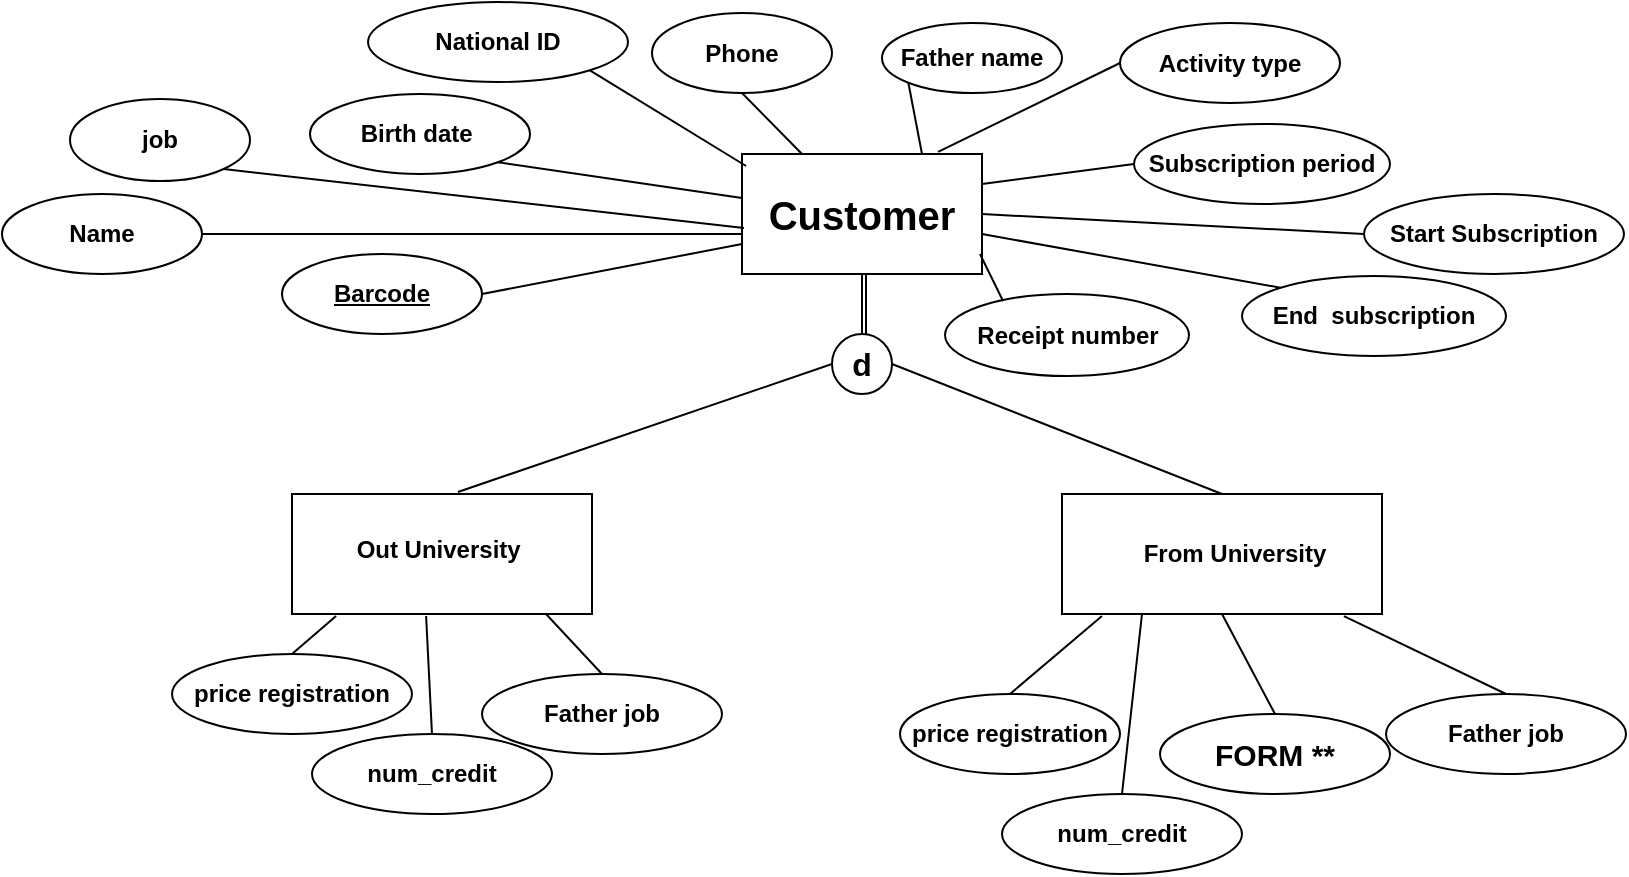 <mxfile version="11.2.1" type="device" pages="1"><diagram id="W5qafMmg7pl8Vo_utbiY" name="Page-1"><mxGraphModel dx="868" dy="484" grid="1" gridSize="10" guides="1" tooltips="1" connect="1" arrows="1" fold="1" page="1" pageScale="1" pageWidth="850" pageHeight="1100" math="0" shadow="0"><root><mxCell id="0"/><mxCell id="1" parent="0"/><mxCell id="XIlT9VNvXLsVi9u099tb-1" value="" style="rounded=0;whiteSpace=wrap;html=1;" parent="1" vertex="1"><mxGeometry x="390" y="80" width="120" height="60" as="geometry"/></mxCell><mxCell id="XIlT9VNvXLsVi9u099tb-2" value="&lt;b&gt;&lt;u&gt;Barcode&lt;/u&gt;&lt;/b&gt;" style="ellipse;whiteSpace=wrap;html=1;" parent="1" vertex="1"><mxGeometry x="160" y="130" width="100" height="40" as="geometry"/></mxCell><mxCell id="XIlT9VNvXLsVi9u099tb-3" value="" style="ellipse;whiteSpace=wrap;html=1;" parent="1" vertex="1"><mxGeometry x="20" y="100" width="100" height="40" as="geometry"/></mxCell><mxCell id="XIlT9VNvXLsVi9u099tb-4" value="&lt;b style=&quot;white-space: normal&quot;&gt;Birth date&amp;nbsp;&lt;/b&gt;" style="ellipse;whiteSpace=wrap;html=1;" parent="1" vertex="1"><mxGeometry x="174" y="50" width="110" height="40" as="geometry"/></mxCell><mxCell id="XIlT9VNvXLsVi9u099tb-5" value="&lt;b style=&quot;white-space: normal&quot;&gt;National ID&lt;/b&gt;" style="ellipse;whiteSpace=wrap;html=1;" parent="1" vertex="1"><mxGeometry x="203" y="4" width="130" height="40" as="geometry"/></mxCell><mxCell id="XIlT9VNvXLsVi9u099tb-7" value="&lt;b style=&quot;white-space: normal&quot;&gt;Father job&lt;/b&gt;" style="ellipse;whiteSpace=wrap;html=1;" parent="1" vertex="1"><mxGeometry x="260" y="340" width="120" height="40" as="geometry"/></mxCell><mxCell id="XIlT9VNvXLsVi9u099tb-8" value="&lt;b style=&quot;white-space: normal&quot;&gt;Activity type&lt;/b&gt;" style="ellipse;whiteSpace=wrap;html=1;" parent="1" vertex="1"><mxGeometry x="579" y="14.5" width="110" height="40" as="geometry"/></mxCell><mxCell id="XIlT9VNvXLsVi9u099tb-9" value="&lt;b style=&quot;white-space: normal&quot;&gt;Subscription period&lt;/b&gt;" style="ellipse;whiteSpace=wrap;html=1;" parent="1" vertex="1"><mxGeometry x="586" y="65" width="128" height="40" as="geometry"/></mxCell><mxCell id="XIlT9VNvXLsVi9u099tb-10" value="&lt;div&gt;&lt;b&gt;Start Subscription&lt;/b&gt;&lt;/div&gt;" style="ellipse;whiteSpace=wrap;html=1;" parent="1" vertex="1"><mxGeometry x="701" y="100" width="130" height="40" as="geometry"/></mxCell><mxCell id="XIlT9VNvXLsVi9u099tb-11" value="&lt;div&gt;&lt;div&gt;&lt;b&gt;End&amp;nbsp; subscription&lt;/b&gt;&lt;/div&gt;&lt;/div&gt;" style="ellipse;whiteSpace=wrap;html=1;" parent="1" vertex="1"><mxGeometry x="640" y="141" width="132" height="40" as="geometry"/></mxCell><mxCell id="XIlT9VNvXLsVi9u099tb-13" value="" style="endArrow=none;html=1;entryX=0;entryY=0.75;entryDx=0;entryDy=0;exitX=1;exitY=0.5;exitDx=0;exitDy=0;" parent="1" source="XIlT9VNvXLsVi9u099tb-2" target="XIlT9VNvXLsVi9u099tb-1" edge="1"><mxGeometry width="50" height="50" relative="1" as="geometry"><mxPoint x="70" y="250" as="sourcePoint"/><mxPoint x="120" y="200" as="targetPoint"/></mxGeometry></mxCell><mxCell id="XIlT9VNvXLsVi9u099tb-14" value="" style="endArrow=none;html=1;exitX=1;exitY=0.5;exitDx=0;exitDy=0;" parent="1" source="XIlT9VNvXLsVi9u099tb-3" edge="1"><mxGeometry width="50" height="50" relative="1" as="geometry"><mxPoint x="70" y="250" as="sourcePoint"/><mxPoint x="390" y="120" as="targetPoint"/></mxGeometry></mxCell><mxCell id="XIlT9VNvXLsVi9u099tb-15" value="" style="endArrow=none;html=1;exitX=1;exitY=1;exitDx=0;exitDy=0;entryX=0;entryY=0.367;entryDx=0;entryDy=0;entryPerimeter=0;" parent="1" source="XIlT9VNvXLsVi9u099tb-4" target="XIlT9VNvXLsVi9u099tb-1" edge="1"><mxGeometry width="50" height="50" relative="1" as="geometry"><mxPoint x="70" y="250" as="sourcePoint"/><mxPoint x="360" y="100" as="targetPoint"/></mxGeometry></mxCell><mxCell id="XIlT9VNvXLsVi9u099tb-16" value="" style="endArrow=none;html=1;entryX=0.017;entryY=0.1;entryDx=0;entryDy=0;entryPerimeter=0;exitX=1;exitY=1;exitDx=0;exitDy=0;" parent="1" source="XIlT9VNvXLsVi9u099tb-5" target="XIlT9VNvXLsVi9u099tb-1" edge="1"><mxGeometry width="50" height="50" relative="1" as="geometry"><mxPoint x="70" y="250" as="sourcePoint"/><mxPoint x="120" y="200" as="targetPoint"/></mxGeometry></mxCell><mxCell id="XIlT9VNvXLsVi9u099tb-17" value="" style="endArrow=none;html=1;entryX=0.25;entryY=0;entryDx=0;entryDy=0;exitX=0.5;exitY=1;exitDx=0;exitDy=0;" parent="1" source="XIlT9VNvXLsVi9u099tb-91" target="XIlT9VNvXLsVi9u099tb-1" edge="1"><mxGeometry width="50" height="50" relative="1" as="geometry"><mxPoint x="380" y="30" as="sourcePoint"/><mxPoint x="120" y="200" as="targetPoint"/></mxGeometry></mxCell><mxCell id="XIlT9VNvXLsVi9u099tb-18" value="" style="endArrow=none;html=1;exitX=0.5;exitY=0;exitDx=0;exitDy=0;" parent="1" source="XIlT9VNvXLsVi9u099tb-7" edge="1"><mxGeometry width="50" height="50" relative="1" as="geometry"><mxPoint x="278" y="370" as="sourcePoint"/><mxPoint x="292" y="310" as="targetPoint"/></mxGeometry></mxCell><mxCell id="XIlT9VNvXLsVi9u099tb-19" value="" style="endArrow=none;html=1;exitX=0.817;exitY=-0.017;exitDx=0;exitDy=0;exitPerimeter=0;entryX=0;entryY=0.5;entryDx=0;entryDy=0;" parent="1" source="XIlT9VNvXLsVi9u099tb-1" target="XIlT9VNvXLsVi9u099tb-8" edge="1"><mxGeometry width="50" height="50" relative="1" as="geometry"><mxPoint x="70" y="250" as="sourcePoint"/><mxPoint x="510" y="70" as="targetPoint"/></mxGeometry></mxCell><mxCell id="XIlT9VNvXLsVi9u099tb-22" value="" style="endArrow=none;html=1;entryX=0;entryY=0.5;entryDx=0;entryDy=0;exitX=1;exitY=0.25;exitDx=0;exitDy=0;" parent="1" source="XIlT9VNvXLsVi9u099tb-1" target="XIlT9VNvXLsVi9u099tb-9" edge="1"><mxGeometry width="50" height="50" relative="1" as="geometry"><mxPoint x="70" y="250" as="sourcePoint"/><mxPoint x="120" y="200" as="targetPoint"/></mxGeometry></mxCell><mxCell id="XIlT9VNvXLsVi9u099tb-23" value="" style="endArrow=none;html=1;entryX=0;entryY=0.5;entryDx=0;entryDy=0;exitX=1;exitY=0.5;exitDx=0;exitDy=0;" parent="1" source="XIlT9VNvXLsVi9u099tb-1" target="XIlT9VNvXLsVi9u099tb-10" edge="1"><mxGeometry width="50" height="50" relative="1" as="geometry"><mxPoint x="70" y="250" as="sourcePoint"/><mxPoint x="120" y="200" as="targetPoint"/></mxGeometry></mxCell><mxCell id="XIlT9VNvXLsVi9u099tb-24" value="" style="endArrow=none;html=1;entryX=0;entryY=0;entryDx=0;entryDy=0;exitX=1;exitY=0.75;exitDx=0;exitDy=0;" parent="1" target="XIlT9VNvXLsVi9u099tb-11" edge="1"><mxGeometry width="50" height="50" relative="1" as="geometry"><mxPoint x="510" y="120" as="sourcePoint"/><mxPoint x="670" y="172" as="targetPoint"/></mxGeometry></mxCell><mxCell id="XIlT9VNvXLsVi9u099tb-25" value="&lt;span style=&quot;font-size: 20px&quot;&gt;&lt;b&gt;Customer&lt;/b&gt;&lt;/span&gt;" style="text;html=1;strokeColor=none;fillColor=none;align=center;verticalAlign=middle;whiteSpace=wrap;rounded=0;" parent="1" vertex="1"><mxGeometry x="410" y="100" width="80" height="20" as="geometry"/></mxCell><mxCell id="XIlT9VNvXLsVi9u099tb-27" value="&lt;b&gt;Name&lt;/b&gt;" style="text;html=1;strokeColor=none;fillColor=none;align=center;verticalAlign=middle;whiteSpace=wrap;rounded=0;" parent="1" vertex="1"><mxGeometry x="50" y="110" width="40" height="20" as="geometry"/></mxCell><mxCell id="XIlT9VNvXLsVi9u099tb-40" value="&lt;b style=&quot;white-space: normal&quot;&gt;Receipt number&lt;/b&gt;" style="ellipse;whiteSpace=wrap;html=1;" parent="1" vertex="1"><mxGeometry x="491.5" y="150" width="122" height="41" as="geometry"/></mxCell><mxCell id="XIlT9VNvXLsVi9u099tb-41" value="" style="endArrow=none;html=1;entryX=0.238;entryY=0.085;entryDx=0;entryDy=0;entryPerimeter=0;" parent="1" target="XIlT9VNvXLsVi9u099tb-40" edge="1"><mxGeometry width="50" height="50" relative="1" as="geometry"><mxPoint x="509" y="130" as="sourcePoint"/><mxPoint x="120" y="220" as="targetPoint"/></mxGeometry></mxCell><mxCell id="XIlT9VNvXLsVi9u099tb-43" value="" style="endArrow=none;html=1;entryX=0.5;entryY=1;entryDx=0;entryDy=0;" parent="1" target="XIlT9VNvXLsVi9u099tb-1" edge="1"><mxGeometry width="50" height="50" relative="1" as="geometry"><mxPoint x="450" y="170" as="sourcePoint"/><mxPoint x="120" y="220" as="targetPoint"/></mxGeometry></mxCell><mxCell id="XIlT9VNvXLsVi9u099tb-44" value="&lt;b&gt;&lt;font style=&quot;font-size: 16px&quot;&gt;d&lt;/font&gt;&lt;/b&gt;" style="ellipse;whiteSpace=wrap;html=1;aspect=fixed;" parent="1" vertex="1"><mxGeometry x="435" y="170" width="30" height="30" as="geometry"/></mxCell><mxCell id="XIlT9VNvXLsVi9u099tb-47" value="" style="endArrow=none;html=1;entryX=0;entryY=0.5;entryDx=0;entryDy=0;exitX=0.553;exitY=-0.017;exitDx=0;exitDy=0;exitPerimeter=0;" parent="1" source="XIlT9VNvXLsVi9u099tb-50" target="XIlT9VNvXLsVi9u099tb-44" edge="1"><mxGeometry width="50" height="50" relative="1" as="geometry"><mxPoint x="280" y="240" as="sourcePoint"/><mxPoint x="120" y="220" as="targetPoint"/></mxGeometry></mxCell><mxCell id="XIlT9VNvXLsVi9u099tb-48" value="" style="endArrow=none;html=1;entryX=1;entryY=0.5;entryDx=0;entryDy=0;exitX=0.5;exitY=0;exitDx=0;exitDy=0;" parent="1" source="XIlT9VNvXLsVi9u099tb-51" target="XIlT9VNvXLsVi9u099tb-44" edge="1"><mxGeometry width="50" height="50" relative="1" as="geometry"><mxPoint x="650" y="250" as="sourcePoint"/><mxPoint x="120" y="270" as="targetPoint"/></mxGeometry></mxCell><mxCell id="XIlT9VNvXLsVi9u099tb-50" value="" style="rounded=0;whiteSpace=wrap;html=1;" parent="1" vertex="1"><mxGeometry x="165" y="250" width="150" height="60" as="geometry"/></mxCell><mxCell id="XIlT9VNvXLsVi9u099tb-51" value="" style="rounded=0;whiteSpace=wrap;html=1;" parent="1" vertex="1"><mxGeometry x="550" y="250" width="160" height="60" as="geometry"/></mxCell><mxCell id="XIlT9VNvXLsVi9u099tb-52" value="&lt;b&gt;Out University&amp;nbsp;&lt;/b&gt;" style="text;html=1;strokeColor=none;fillColor=none;align=center;verticalAlign=middle;whiteSpace=wrap;rounded=0;" parent="1" vertex="1"><mxGeometry x="185" y="268" width="110" height="20" as="geometry"/></mxCell><mxCell id="XIlT9VNvXLsVi9u099tb-53" value="&lt;b&gt;From University&lt;/b&gt;" style="text;html=1;strokeColor=none;fillColor=none;align=center;verticalAlign=middle;whiteSpace=wrap;rounded=0;" parent="1" vertex="1"><mxGeometry x="584" y="270" width="105" height="20" as="geometry"/></mxCell><mxCell id="XIlT9VNvXLsVi9u099tb-57" value="&lt;b&gt;job&lt;/b&gt;" style="ellipse;whiteSpace=wrap;html=1;" parent="1" vertex="1"><mxGeometry x="54" y="52.5" width="90" height="41" as="geometry"/></mxCell><mxCell id="XIlT9VNvXLsVi9u099tb-59" value="&lt;b style=&quot;white-space: normal&quot;&gt;price registration&lt;/b&gt;" style="ellipse;whiteSpace=wrap;html=1;" parent="1" vertex="1"><mxGeometry x="105" y="330" width="120" height="40" as="geometry"/></mxCell><mxCell id="XIlT9VNvXLsVi9u099tb-63" value="&lt;b style=&quot;white-space: normal&quot;&gt;price registration&lt;/b&gt;" style="ellipse;whiteSpace=wrap;html=1;" parent="1" vertex="1"><mxGeometry x="469" y="350" width="110" height="40" as="geometry"/></mxCell><mxCell id="XIlT9VNvXLsVi9u099tb-64" value="&lt;b style=&quot;font-size: 15px&quot;&gt;FORM &lt;font style=&quot;font-size: 15px&quot;&gt;**&lt;/font&gt;&lt;/b&gt;" style="ellipse;whiteSpace=wrap;html=1;" parent="1" vertex="1"><mxGeometry x="599" y="360" width="115" height="40" as="geometry"/></mxCell><mxCell id="XIlT9VNvXLsVi9u099tb-65" value="" style="endArrow=none;html=1;entryX=0.008;entryY=0.617;entryDx=0;entryDy=0;entryPerimeter=0;exitX=1;exitY=1;exitDx=0;exitDy=0;" parent="1" source="XIlT9VNvXLsVi9u099tb-57" target="XIlT9VNvXLsVi9u099tb-1" edge="1"><mxGeometry width="50" height="50" relative="1" as="geometry"><mxPoint x="90" y="70" as="sourcePoint"/><mxPoint x="100" y="420" as="targetPoint"/></mxGeometry></mxCell><mxCell id="XIlT9VNvXLsVi9u099tb-67" value="" style="endArrow=none;html=1;exitX=0.5;exitY=0;exitDx=0;exitDy=0;entryX=0.147;entryY=1.017;entryDx=0;entryDy=0;entryPerimeter=0;" parent="1" source="XIlT9VNvXLsVi9u099tb-59" target="XIlT9VNvXLsVi9u099tb-50" edge="1"><mxGeometry width="50" height="50" relative="1" as="geometry"><mxPoint x="50" y="470" as="sourcePoint"/><mxPoint x="100" y="420" as="targetPoint"/></mxGeometry></mxCell><mxCell id="XIlT9VNvXLsVi9u099tb-70" value="" style="endArrow=none;html=1;exitX=0.5;exitY=0;exitDx=0;exitDy=0;" parent="1" source="XIlT9VNvXLsVi9u099tb-63" edge="1"><mxGeometry width="50" height="50" relative="1" as="geometry"><mxPoint x="50" y="470" as="sourcePoint"/><mxPoint x="570" y="311" as="targetPoint"/></mxGeometry></mxCell><mxCell id="XIlT9VNvXLsVi9u099tb-71" value="" style="endArrow=none;html=1;entryX=0.5;entryY=1;entryDx=0;entryDy=0;exitX=0.5;exitY=0;exitDx=0;exitDy=0;" parent="1" source="XIlT9VNvXLsVi9u099tb-64" target="XIlT9VNvXLsVi9u099tb-51" edge="1"><mxGeometry width="50" height="50" relative="1" as="geometry"><mxPoint x="50" y="470" as="sourcePoint"/><mxPoint x="100" y="420" as="targetPoint"/></mxGeometry></mxCell><mxCell id="XIlT9VNvXLsVi9u099tb-86" style="edgeStyle=orthogonalEdgeStyle;rounded=0;orthogonalLoop=1;jettySize=auto;html=1;exitX=0.5;exitY=1;exitDx=0;exitDy=0;" parent="1" edge="1"><mxGeometry relative="1" as="geometry"><mxPoint x="60" y="34" as="sourcePoint"/><mxPoint x="60" y="34" as="targetPoint"/></mxGeometry></mxCell><mxCell id="XIlT9VNvXLsVi9u099tb-89" value="&lt;b style=&quot;white-space: normal&quot;&gt;Father name&lt;/b&gt;" style="ellipse;whiteSpace=wrap;html=1;" parent="1" vertex="1"><mxGeometry x="460" y="14.5" width="90" height="35" as="geometry"/></mxCell><mxCell id="XIlT9VNvXLsVi9u099tb-90" value="" style="endArrow=none;html=1;entryX=0;entryY=1;entryDx=0;entryDy=0;exitX=0.75;exitY=0;exitDx=0;exitDy=0;" parent="1" source="XIlT9VNvXLsVi9u099tb-1" target="XIlT9VNvXLsVi9u099tb-89" edge="1"><mxGeometry width="50" height="50" relative="1" as="geometry"><mxPoint x="20" y="510" as="sourcePoint"/><mxPoint x="70" y="460" as="targetPoint"/></mxGeometry></mxCell><mxCell id="XIlT9VNvXLsVi9u099tb-91" value="&lt;b style=&quot;white-space: normal&quot;&gt;Phone&lt;/b&gt;" style="ellipse;whiteSpace=wrap;html=1;" parent="1" vertex="1"><mxGeometry x="345" y="9.5" width="90" height="40" as="geometry"/></mxCell><mxCell id="XIlT9VNvXLsVi9u099tb-95" value="" style="endArrow=none;html=1;" parent="1" edge="1"><mxGeometry width="50" height="50" relative="1" as="geometry"><mxPoint x="452" y="170" as="sourcePoint"/><mxPoint x="452" y="140" as="targetPoint"/></mxGeometry></mxCell><mxCell id="pnXJKdqekYGkG00URYS2-1" value="&lt;b&gt;num_credit&lt;/b&gt;" style="ellipse;whiteSpace=wrap;html=1;" parent="1" vertex="1"><mxGeometry x="175" y="370" width="120" height="40" as="geometry"/></mxCell><mxCell id="pnXJKdqekYGkG00URYS2-2" value="" style="endArrow=none;html=1;entryX=0.447;entryY=1.017;entryDx=0;entryDy=0;exitX=0.5;exitY=0;exitDx=0;exitDy=0;entryPerimeter=0;" parent="1" source="pnXJKdqekYGkG00URYS2-1" target="XIlT9VNvXLsVi9u099tb-50" edge="1"><mxGeometry width="50" height="50" relative="1" as="geometry"><mxPoint x="20" y="474" as="sourcePoint"/><mxPoint x="70" y="424" as="targetPoint"/></mxGeometry></mxCell><mxCell id="pnXJKdqekYGkG00URYS2-3" value="&lt;b&gt;num_credit&lt;/b&gt;" style="ellipse;whiteSpace=wrap;html=1;" parent="1" vertex="1"><mxGeometry x="520" y="400" width="120" height="40" as="geometry"/></mxCell><mxCell id="pnXJKdqekYGkG00URYS2-4" value="" style="endArrow=none;html=1;entryX=0.25;entryY=1;entryDx=0;entryDy=0;exitX=0.5;exitY=0;exitDx=0;exitDy=0;" parent="1" source="pnXJKdqekYGkG00URYS2-3" target="XIlT9VNvXLsVi9u099tb-51" edge="1"><mxGeometry width="50" height="50" relative="1" as="geometry"><mxPoint x="20" y="550" as="sourcePoint"/><mxPoint x="70" y="500" as="targetPoint"/></mxGeometry></mxCell><mxCell id="94V-yX-v6qS0uXhk46Gg-1" value="&lt;b style=&quot;white-space: normal&quot;&gt;Father job&lt;br&gt;&lt;/b&gt;" style="ellipse;whiteSpace=wrap;html=1;" vertex="1" parent="1"><mxGeometry x="712" y="350" width="120" height="40" as="geometry"/></mxCell><mxCell id="94V-yX-v6qS0uXhk46Gg-2" value="" style="endArrow=none;html=1;exitX=0.881;exitY=1.017;exitDx=0;exitDy=0;exitPerimeter=0;entryX=0.5;entryY=0;entryDx=0;entryDy=0;" edge="1" parent="1" source="XIlT9VNvXLsVi9u099tb-51" target="94V-yX-v6qS0uXhk46Gg-1"><mxGeometry width="50" height="50" relative="1" as="geometry"><mxPoint x="750" y="330" as="sourcePoint"/><mxPoint x="800" y="280" as="targetPoint"/></mxGeometry></mxCell></root></mxGraphModel></diagram></mxfile>